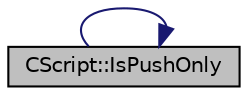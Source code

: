 digraph "CScript::IsPushOnly"
{
 // LATEX_PDF_SIZE
  edge [fontname="Helvetica",fontsize="10",labelfontname="Helvetica",labelfontsize="10"];
  node [fontname="Helvetica",fontsize="10",shape=record];
  rankdir="LR";
  Node8 [label="CScript::IsPushOnly",height=0.2,width=0.4,color="black", fillcolor="grey75", style="filled", fontcolor="black",tooltip=" "];
  Node8 -> Node8 [color="midnightblue",fontsize="10",style="solid",fontname="Helvetica"];
}
